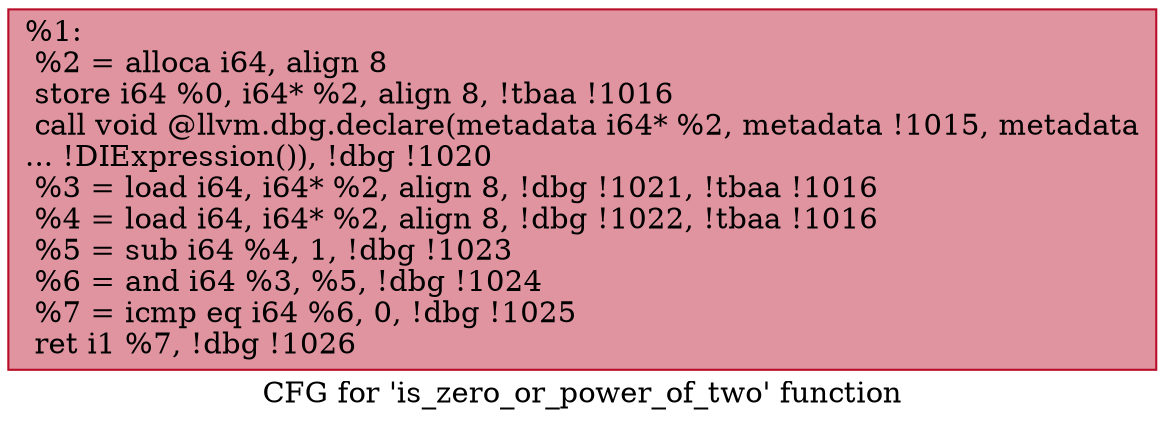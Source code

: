digraph "CFG for 'is_zero_or_power_of_two' function" {
	label="CFG for 'is_zero_or_power_of_two' function";

	Node0x1dc7d00 [shape=record,color="#b70d28ff", style=filled, fillcolor="#b70d2870",label="{%1:\l  %2 = alloca i64, align 8\l  store i64 %0, i64* %2, align 8, !tbaa !1016\l  call void @llvm.dbg.declare(metadata i64* %2, metadata !1015, metadata\l... !DIExpression()), !dbg !1020\l  %3 = load i64, i64* %2, align 8, !dbg !1021, !tbaa !1016\l  %4 = load i64, i64* %2, align 8, !dbg !1022, !tbaa !1016\l  %5 = sub i64 %4, 1, !dbg !1023\l  %6 = and i64 %3, %5, !dbg !1024\l  %7 = icmp eq i64 %6, 0, !dbg !1025\l  ret i1 %7, !dbg !1026\l}"];
}
